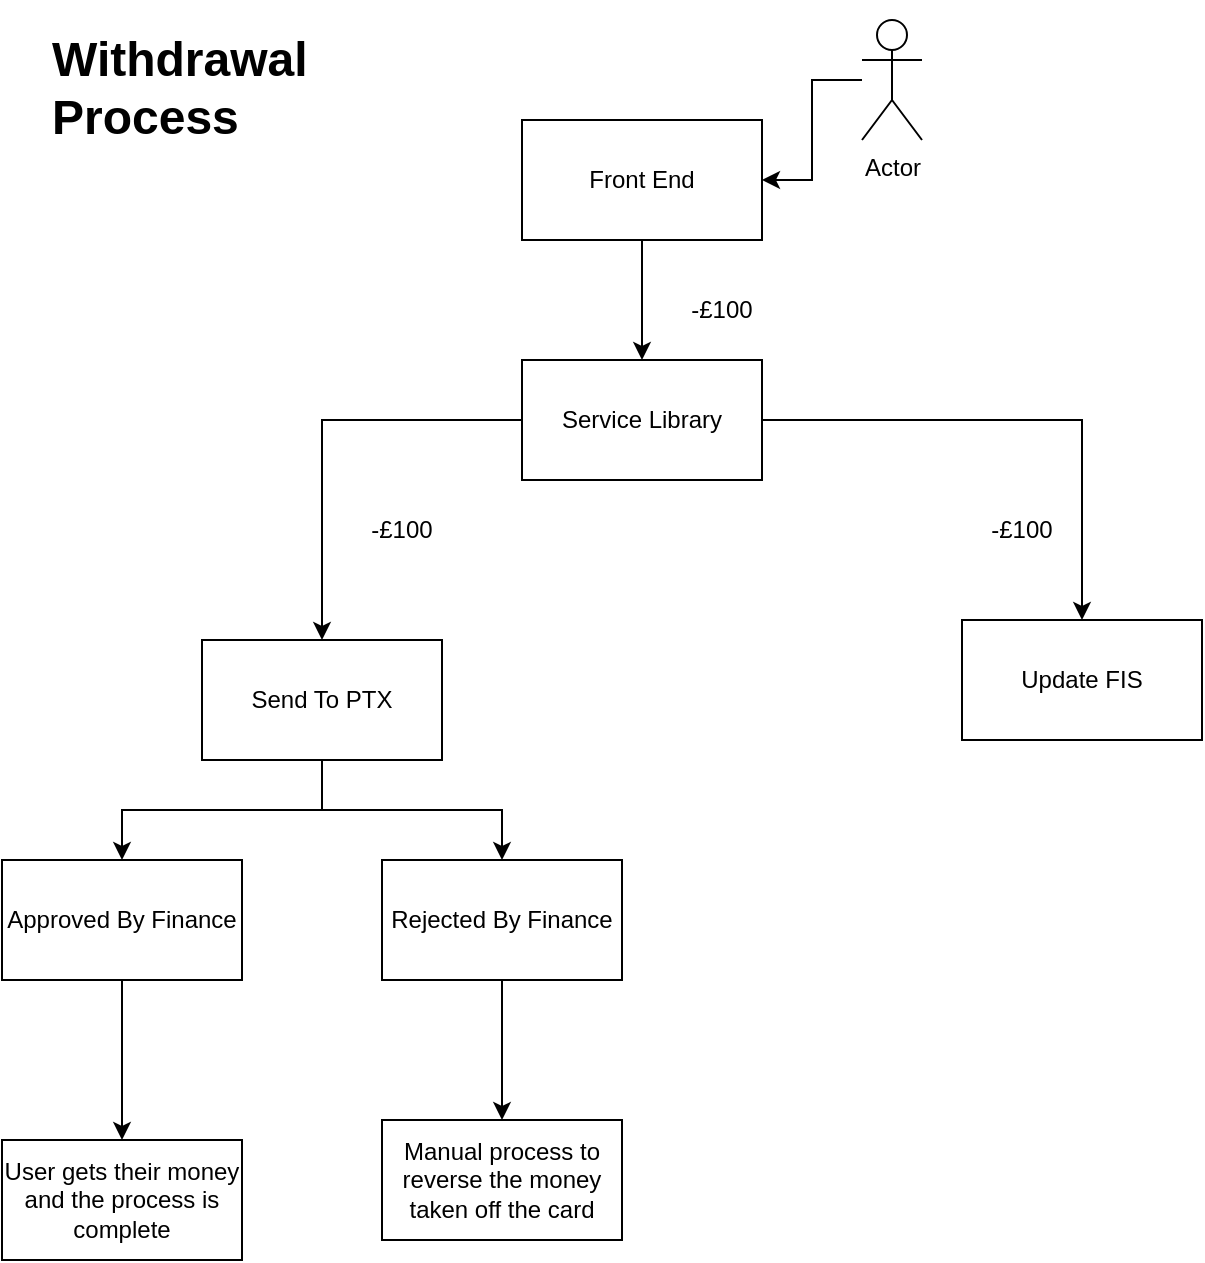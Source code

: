 <mxfile version="21.7.2" type="github">
  <diagram name="Page-1" id="a_P2lWS2gInkUdD_iHsD">
    <mxGraphModel dx="1434" dy="790" grid="1" gridSize="10" guides="1" tooltips="1" connect="1" arrows="1" fold="1" page="1" pageScale="1" pageWidth="827" pageHeight="1169" math="0" shadow="0">
      <root>
        <mxCell id="0" />
        <mxCell id="1" parent="0" />
        <mxCell id="Wq5x8UkP35FSF27K5X08-7" value="" style="edgeStyle=orthogonalEdgeStyle;rounded=0;orthogonalLoop=1;jettySize=auto;html=1;" parent="1" source="Wq5x8UkP35FSF27K5X08-3" target="Wq5x8UkP35FSF27K5X08-4" edge="1">
          <mxGeometry relative="1" as="geometry" />
        </mxCell>
        <mxCell id="Wq5x8UkP35FSF27K5X08-3" value="Front End" style="rounded=0;whiteSpace=wrap;html=1;" parent="1" vertex="1">
          <mxGeometry x="270" y="70" width="120" height="60" as="geometry" />
        </mxCell>
        <mxCell id="Wq5x8UkP35FSF27K5X08-9" value="" style="edgeStyle=orthogonalEdgeStyle;rounded=0;orthogonalLoop=1;jettySize=auto;html=1;" parent="1" source="Wq5x8UkP35FSF27K5X08-4" target="Wq5x8UkP35FSF27K5X08-8" edge="1">
          <mxGeometry relative="1" as="geometry" />
        </mxCell>
        <mxCell id="Wq5x8UkP35FSF27K5X08-11" value="" style="edgeStyle=orthogonalEdgeStyle;rounded=0;orthogonalLoop=1;jettySize=auto;html=1;" parent="1" source="Wq5x8UkP35FSF27K5X08-4" target="Wq5x8UkP35FSF27K5X08-10" edge="1">
          <mxGeometry relative="1" as="geometry" />
        </mxCell>
        <mxCell id="Wq5x8UkP35FSF27K5X08-4" value="Service Library" style="rounded=0;whiteSpace=wrap;html=1;" parent="1" vertex="1">
          <mxGeometry x="270" y="190" width="120" height="60" as="geometry" />
        </mxCell>
        <mxCell id="Wq5x8UkP35FSF27K5X08-6" value="" style="edgeStyle=orthogonalEdgeStyle;rounded=0;orthogonalLoop=1;jettySize=auto;html=1;" parent="1" source="Wq5x8UkP35FSF27K5X08-5" target="Wq5x8UkP35FSF27K5X08-3" edge="1">
          <mxGeometry relative="1" as="geometry" />
        </mxCell>
        <mxCell id="Wq5x8UkP35FSF27K5X08-5" value="Actor" style="shape=umlActor;verticalLabelPosition=bottom;verticalAlign=top;html=1;outlineConnect=0;" parent="1" vertex="1">
          <mxGeometry x="440" y="20" width="30" height="60" as="geometry" />
        </mxCell>
        <mxCell id="Wq5x8UkP35FSF27K5X08-13" value="" style="edgeStyle=orthogonalEdgeStyle;rounded=0;orthogonalLoop=1;jettySize=auto;html=1;" parent="1" source="Wq5x8UkP35FSF27K5X08-8" target="Wq5x8UkP35FSF27K5X08-12" edge="1">
          <mxGeometry relative="1" as="geometry" />
        </mxCell>
        <mxCell id="Wq5x8UkP35FSF27K5X08-15" value="" style="edgeStyle=orthogonalEdgeStyle;rounded=0;orthogonalLoop=1;jettySize=auto;html=1;" parent="1" source="Wq5x8UkP35FSF27K5X08-8" target="Wq5x8UkP35FSF27K5X08-14" edge="1">
          <mxGeometry relative="1" as="geometry" />
        </mxCell>
        <mxCell id="Wq5x8UkP35FSF27K5X08-8" value="Send To PTX" style="whiteSpace=wrap;html=1;rounded=0;" parent="1" vertex="1">
          <mxGeometry x="110" y="330" width="120" height="60" as="geometry" />
        </mxCell>
        <mxCell id="Wq5x8UkP35FSF27K5X08-10" value="Update FIS" style="whiteSpace=wrap;html=1;rounded=0;" parent="1" vertex="1">
          <mxGeometry x="490" y="320" width="120" height="60" as="geometry" />
        </mxCell>
        <mxCell id="cASJa9247TysYdl5Nniw-5" value="" style="edgeStyle=orthogonalEdgeStyle;rounded=0;orthogonalLoop=1;jettySize=auto;html=1;" edge="1" parent="1" source="Wq5x8UkP35FSF27K5X08-12" target="cASJa9247TysYdl5Nniw-4">
          <mxGeometry relative="1" as="geometry" />
        </mxCell>
        <mxCell id="Wq5x8UkP35FSF27K5X08-12" value="Approved By Finance" style="whiteSpace=wrap;html=1;rounded=0;" parent="1" vertex="1">
          <mxGeometry x="10" y="440" width="120" height="60" as="geometry" />
        </mxCell>
        <mxCell id="cASJa9247TysYdl5Nniw-3" value="" style="edgeStyle=orthogonalEdgeStyle;rounded=0;orthogonalLoop=1;jettySize=auto;html=1;" edge="1" parent="1" source="Wq5x8UkP35FSF27K5X08-14" target="cASJa9247TysYdl5Nniw-2">
          <mxGeometry relative="1" as="geometry" />
        </mxCell>
        <mxCell id="Wq5x8UkP35FSF27K5X08-14" value="Rejected By Finance&lt;br&gt;" style="whiteSpace=wrap;html=1;rounded=0;" parent="1" vertex="1">
          <mxGeometry x="200" y="440" width="120" height="60" as="geometry" />
        </mxCell>
        <mxCell id="Wq5x8UkP35FSF27K5X08-16" value="-£100" style="text;html=1;strokeColor=none;fillColor=none;align=center;verticalAlign=middle;whiteSpace=wrap;rounded=0;" parent="1" vertex="1">
          <mxGeometry x="340" y="150" width="60" height="30" as="geometry" />
        </mxCell>
        <mxCell id="Wq5x8UkP35FSF27K5X08-17" value="-£100" style="text;html=1;strokeColor=none;fillColor=none;align=center;verticalAlign=middle;whiteSpace=wrap;rounded=0;" parent="1" vertex="1">
          <mxGeometry x="180" y="260" width="60" height="30" as="geometry" />
        </mxCell>
        <mxCell id="Wq5x8UkP35FSF27K5X08-18" value="-£100" style="text;html=1;strokeColor=none;fillColor=none;align=center;verticalAlign=middle;whiteSpace=wrap;rounded=0;" parent="1" vertex="1">
          <mxGeometry x="490" y="260" width="60" height="30" as="geometry" />
        </mxCell>
        <mxCell id="Wq5x8UkP35FSF27K5X08-19" value="&lt;h1&gt;Withdrawal Process&lt;/h1&gt;" style="text;html=1;strokeColor=none;fillColor=none;spacing=5;spacingTop=-20;whiteSpace=wrap;overflow=hidden;rounded=0;" parent="1" vertex="1">
          <mxGeometry x="30" y="20" width="190" height="60" as="geometry" />
        </mxCell>
        <mxCell id="cASJa9247TysYdl5Nniw-2" value="Manual process to reverse the money taken off the card" style="rounded=0;whiteSpace=wrap;html=1;" vertex="1" parent="1">
          <mxGeometry x="200" y="570" width="120" height="60" as="geometry" />
        </mxCell>
        <mxCell id="cASJa9247TysYdl5Nniw-4" value="User gets their money and the process is complete" style="whiteSpace=wrap;html=1;rounded=0;" vertex="1" parent="1">
          <mxGeometry x="10" y="580" width="120" height="60" as="geometry" />
        </mxCell>
      </root>
    </mxGraphModel>
  </diagram>
</mxfile>
